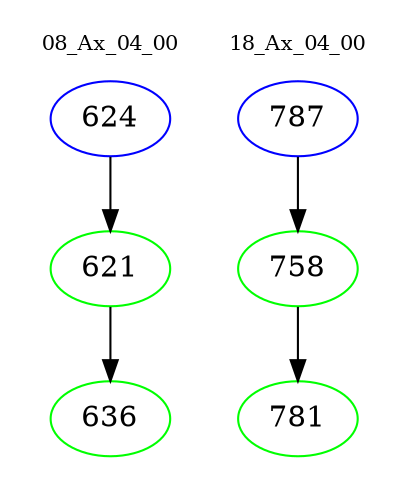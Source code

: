 digraph{
subgraph cluster_0 {
color = white
label = "08_Ax_04_00";
fontsize=10;
T0_624 [label="624", color="blue"]
T0_624 -> T0_621 [color="black"]
T0_621 [label="621", color="green"]
T0_621 -> T0_636 [color="black"]
T0_636 [label="636", color="green"]
}
subgraph cluster_1 {
color = white
label = "18_Ax_04_00";
fontsize=10;
T1_787 [label="787", color="blue"]
T1_787 -> T1_758 [color="black"]
T1_758 [label="758", color="green"]
T1_758 -> T1_781 [color="black"]
T1_781 [label="781", color="green"]
}
}

